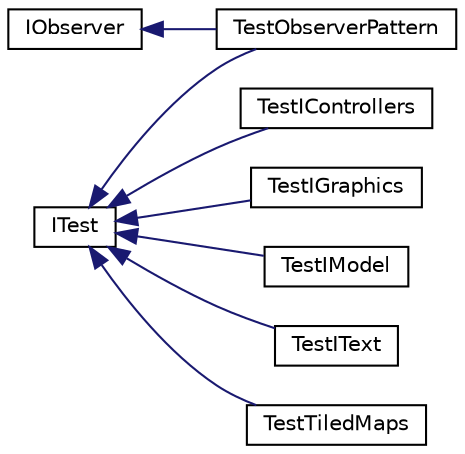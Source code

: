 digraph "Graphical Class Hierarchy"
{
 // LATEX_PDF_SIZE
  edge [fontname="Helvetica",fontsize="10",labelfontname="Helvetica",labelfontsize="10"];
  node [fontname="Helvetica",fontsize="10",shape=record];
  rankdir="LR";
  Node0 [label="IObserver",height=0.2,width=0.4,color="black", fillcolor="white", style="filled",URL="$class_i_observer.html",tooltip=" "];
  Node0 -> Node1 [dir="back",color="midnightblue",fontsize="10",style="solid",fontname="Helvetica"];
  Node1 [label="TestObserverPattern",height=0.2,width=0.4,color="black", fillcolor="white", style="filled",URL="$class_test_observer_pattern.html",tooltip=" "];
  Node2 [label="ITest",height=0.2,width=0.4,color="black", fillcolor="white", style="filled",URL="$class_i_test.html",tooltip=" "];
  Node2 -> Node3 [dir="back",color="midnightblue",fontsize="10",style="solid",fontname="Helvetica"];
  Node3 [label="TestIControllers",height=0.2,width=0.4,color="black", fillcolor="white", style="filled",URL="$class_test_i_controllers.html",tooltip=" "];
  Node2 -> Node4 [dir="back",color="midnightblue",fontsize="10",style="solid",fontname="Helvetica"];
  Node4 [label="TestIGraphics",height=0.2,width=0.4,color="black", fillcolor="white", style="filled",URL="$class_test_i_graphics.html",tooltip="Defines a concrete implementation of the ITest interface for testing the graphics display ...."];
  Node2 -> Node5 [dir="back",color="midnightblue",fontsize="10",style="solid",fontname="Helvetica"];
  Node5 [label="TestIModel",height=0.2,width=0.4,color="black", fillcolor="white", style="filled",URL="$class_test_i_model.html",tooltip="Definest a concrete implementation of the ITest interface for testing the controllers interface ...."];
  Node2 -> Node6 [dir="back",color="midnightblue",fontsize="10",style="solid",fontname="Helvetica"];
  Node6 [label="TestIText",height=0.2,width=0.4,color="black", fillcolor="white", style="filled",URL="$class_test_i_text.html",tooltip="Definest a concrete implementation of the ITest interface for testing the controllers interface ...."];
  Node2 -> Node1 [dir="back",color="midnightblue",fontsize="10",style="solid",fontname="Helvetica"];
  Node2 -> Node7 [dir="back",color="midnightblue",fontsize="10",style="solid",fontname="Helvetica"];
  Node7 [label="TestTiledMaps",height=0.2,width=0.4,color="black", fillcolor="white", style="filled",URL="$class_test_tiled_maps.html",tooltip="Provides implementation of ITest interface to test functionality of the observer pattern objects /sum..."];
}
